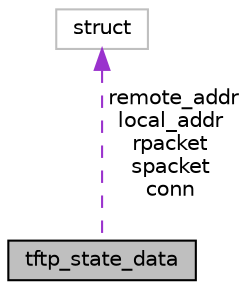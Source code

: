 digraph "tftp_state_data"
{
  edge [fontname="Helvetica",fontsize="10",labelfontname="Helvetica",labelfontsize="10"];
  node [fontname="Helvetica",fontsize="10",shape=record];
  Node1 [label="tftp_state_data",height=0.2,width=0.4,color="black", fillcolor="grey75", style="filled", fontcolor="black"];
  Node2 -> Node1 [dir="back",color="darkorchid3",fontsize="10",style="dashed",label=" remote_addr\nlocal_addr\nrpacket\nspacket\nconn" ,fontname="Helvetica"];
  Node2 [label="struct",height=0.2,width=0.4,color="grey75", fillcolor="white", style="filled"];
}
